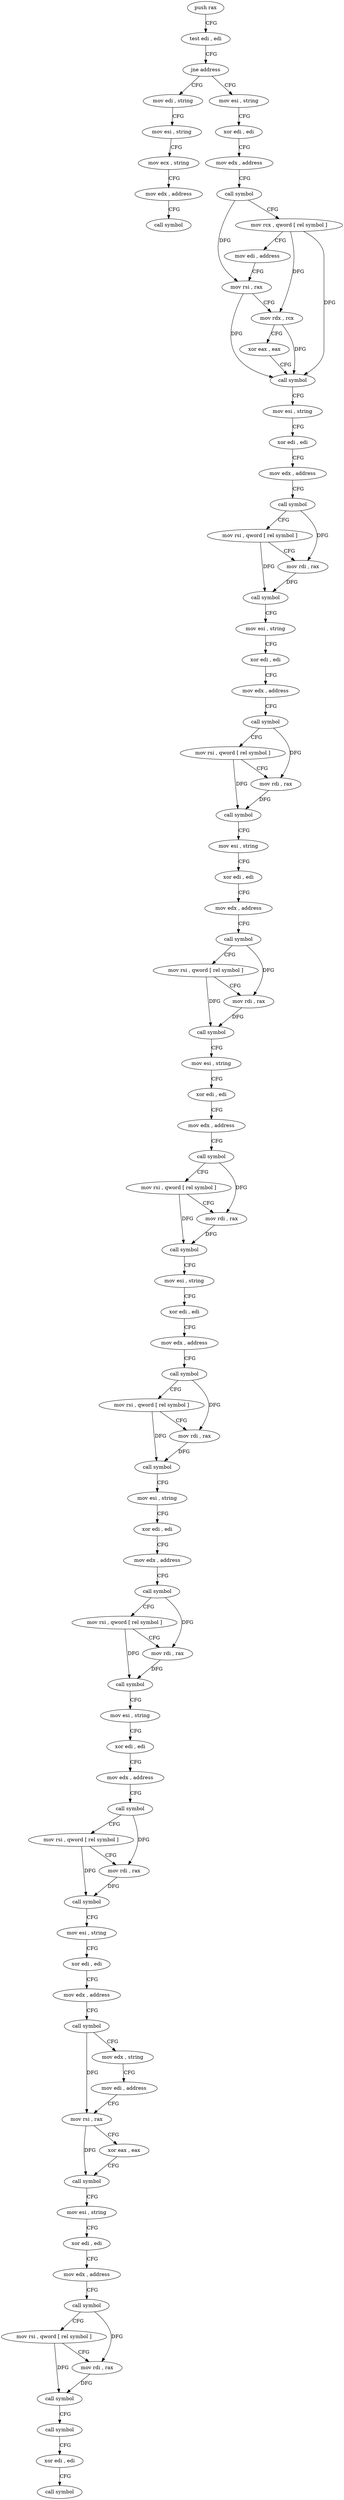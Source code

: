 digraph "func" {
"4199232" [label = "push rax" ]
"4199233" [label = "test edi , edi" ]
"4199235" [label = "jne address" ]
"4199588" [label = "mov edi , string" ]
"4199241" [label = "mov esi , string" ]
"4199593" [label = "mov esi , string" ]
"4199598" [label = "mov ecx , string" ]
"4199603" [label = "mov edx , address" ]
"4199608" [label = "call symbol" ]
"4199246" [label = "xor edi , edi" ]
"4199248" [label = "mov edx , address" ]
"4199253" [label = "call symbol" ]
"4199258" [label = "mov rcx , qword [ rel symbol ]" ]
"4199265" [label = "mov edi , address" ]
"4199270" [label = "mov rsi , rax" ]
"4199273" [label = "mov rdx , rcx" ]
"4199276" [label = "xor eax , eax" ]
"4199278" [label = "call symbol" ]
"4199283" [label = "mov esi , string" ]
"4199288" [label = "xor edi , edi" ]
"4199290" [label = "mov edx , address" ]
"4199295" [label = "call symbol" ]
"4199300" [label = "mov rsi , qword [ rel symbol ]" ]
"4199307" [label = "mov rdi , rax" ]
"4199310" [label = "call symbol" ]
"4199315" [label = "mov esi , string" ]
"4199320" [label = "xor edi , edi" ]
"4199322" [label = "mov edx , address" ]
"4199327" [label = "call symbol" ]
"4199332" [label = "mov rsi , qword [ rel symbol ]" ]
"4199339" [label = "mov rdi , rax" ]
"4199342" [label = "call symbol" ]
"4199347" [label = "mov esi , string" ]
"4199352" [label = "xor edi , edi" ]
"4199354" [label = "mov edx , address" ]
"4199359" [label = "call symbol" ]
"4199364" [label = "mov rsi , qword [ rel symbol ]" ]
"4199371" [label = "mov rdi , rax" ]
"4199374" [label = "call symbol" ]
"4199379" [label = "mov esi , string" ]
"4199384" [label = "xor edi , edi" ]
"4199386" [label = "mov edx , address" ]
"4199391" [label = "call symbol" ]
"4199396" [label = "mov rsi , qword [ rel symbol ]" ]
"4199403" [label = "mov rdi , rax" ]
"4199406" [label = "call symbol" ]
"4199411" [label = "mov esi , string" ]
"4199416" [label = "xor edi , edi" ]
"4199418" [label = "mov edx , address" ]
"4199423" [label = "call symbol" ]
"4199428" [label = "mov rsi , qword [ rel symbol ]" ]
"4199435" [label = "mov rdi , rax" ]
"4199438" [label = "call symbol" ]
"4199443" [label = "mov esi , string" ]
"4199448" [label = "xor edi , edi" ]
"4199450" [label = "mov edx , address" ]
"4199455" [label = "call symbol" ]
"4199460" [label = "mov rsi , qword [ rel symbol ]" ]
"4199467" [label = "mov rdi , rax" ]
"4199470" [label = "call symbol" ]
"4199475" [label = "mov esi , string" ]
"4199480" [label = "xor edi , edi" ]
"4199482" [label = "mov edx , address" ]
"4199487" [label = "call symbol" ]
"4199492" [label = "mov rsi , qword [ rel symbol ]" ]
"4199499" [label = "mov rdi , rax" ]
"4199502" [label = "call symbol" ]
"4199507" [label = "mov esi , string" ]
"4199512" [label = "xor edi , edi" ]
"4199514" [label = "mov edx , address" ]
"4199519" [label = "call symbol" ]
"4199524" [label = "mov edx , string" ]
"4199529" [label = "mov edi , address" ]
"4199534" [label = "mov rsi , rax" ]
"4199537" [label = "xor eax , eax" ]
"4199539" [label = "call symbol" ]
"4199544" [label = "mov esi , string" ]
"4199549" [label = "xor edi , edi" ]
"4199551" [label = "mov edx , address" ]
"4199556" [label = "call symbol" ]
"4199561" [label = "mov rsi , qword [ rel symbol ]" ]
"4199568" [label = "mov rdi , rax" ]
"4199571" [label = "call symbol" ]
"4199576" [label = "call symbol" ]
"4199581" [label = "xor edi , edi" ]
"4199583" [label = "call symbol" ]
"4199232" -> "4199233" [ label = "CFG" ]
"4199233" -> "4199235" [ label = "CFG" ]
"4199235" -> "4199588" [ label = "CFG" ]
"4199235" -> "4199241" [ label = "CFG" ]
"4199588" -> "4199593" [ label = "CFG" ]
"4199241" -> "4199246" [ label = "CFG" ]
"4199593" -> "4199598" [ label = "CFG" ]
"4199598" -> "4199603" [ label = "CFG" ]
"4199603" -> "4199608" [ label = "CFG" ]
"4199246" -> "4199248" [ label = "CFG" ]
"4199248" -> "4199253" [ label = "CFG" ]
"4199253" -> "4199258" [ label = "CFG" ]
"4199253" -> "4199270" [ label = "DFG" ]
"4199258" -> "4199265" [ label = "CFG" ]
"4199258" -> "4199273" [ label = "DFG" ]
"4199258" -> "4199278" [ label = "DFG" ]
"4199265" -> "4199270" [ label = "CFG" ]
"4199270" -> "4199273" [ label = "CFG" ]
"4199270" -> "4199278" [ label = "DFG" ]
"4199273" -> "4199276" [ label = "CFG" ]
"4199273" -> "4199278" [ label = "DFG" ]
"4199276" -> "4199278" [ label = "CFG" ]
"4199278" -> "4199283" [ label = "CFG" ]
"4199283" -> "4199288" [ label = "CFG" ]
"4199288" -> "4199290" [ label = "CFG" ]
"4199290" -> "4199295" [ label = "CFG" ]
"4199295" -> "4199300" [ label = "CFG" ]
"4199295" -> "4199307" [ label = "DFG" ]
"4199300" -> "4199307" [ label = "CFG" ]
"4199300" -> "4199310" [ label = "DFG" ]
"4199307" -> "4199310" [ label = "DFG" ]
"4199310" -> "4199315" [ label = "CFG" ]
"4199315" -> "4199320" [ label = "CFG" ]
"4199320" -> "4199322" [ label = "CFG" ]
"4199322" -> "4199327" [ label = "CFG" ]
"4199327" -> "4199332" [ label = "CFG" ]
"4199327" -> "4199339" [ label = "DFG" ]
"4199332" -> "4199339" [ label = "CFG" ]
"4199332" -> "4199342" [ label = "DFG" ]
"4199339" -> "4199342" [ label = "DFG" ]
"4199342" -> "4199347" [ label = "CFG" ]
"4199347" -> "4199352" [ label = "CFG" ]
"4199352" -> "4199354" [ label = "CFG" ]
"4199354" -> "4199359" [ label = "CFG" ]
"4199359" -> "4199364" [ label = "CFG" ]
"4199359" -> "4199371" [ label = "DFG" ]
"4199364" -> "4199371" [ label = "CFG" ]
"4199364" -> "4199374" [ label = "DFG" ]
"4199371" -> "4199374" [ label = "DFG" ]
"4199374" -> "4199379" [ label = "CFG" ]
"4199379" -> "4199384" [ label = "CFG" ]
"4199384" -> "4199386" [ label = "CFG" ]
"4199386" -> "4199391" [ label = "CFG" ]
"4199391" -> "4199396" [ label = "CFG" ]
"4199391" -> "4199403" [ label = "DFG" ]
"4199396" -> "4199403" [ label = "CFG" ]
"4199396" -> "4199406" [ label = "DFG" ]
"4199403" -> "4199406" [ label = "DFG" ]
"4199406" -> "4199411" [ label = "CFG" ]
"4199411" -> "4199416" [ label = "CFG" ]
"4199416" -> "4199418" [ label = "CFG" ]
"4199418" -> "4199423" [ label = "CFG" ]
"4199423" -> "4199428" [ label = "CFG" ]
"4199423" -> "4199435" [ label = "DFG" ]
"4199428" -> "4199435" [ label = "CFG" ]
"4199428" -> "4199438" [ label = "DFG" ]
"4199435" -> "4199438" [ label = "DFG" ]
"4199438" -> "4199443" [ label = "CFG" ]
"4199443" -> "4199448" [ label = "CFG" ]
"4199448" -> "4199450" [ label = "CFG" ]
"4199450" -> "4199455" [ label = "CFG" ]
"4199455" -> "4199460" [ label = "CFG" ]
"4199455" -> "4199467" [ label = "DFG" ]
"4199460" -> "4199467" [ label = "CFG" ]
"4199460" -> "4199470" [ label = "DFG" ]
"4199467" -> "4199470" [ label = "DFG" ]
"4199470" -> "4199475" [ label = "CFG" ]
"4199475" -> "4199480" [ label = "CFG" ]
"4199480" -> "4199482" [ label = "CFG" ]
"4199482" -> "4199487" [ label = "CFG" ]
"4199487" -> "4199492" [ label = "CFG" ]
"4199487" -> "4199499" [ label = "DFG" ]
"4199492" -> "4199499" [ label = "CFG" ]
"4199492" -> "4199502" [ label = "DFG" ]
"4199499" -> "4199502" [ label = "DFG" ]
"4199502" -> "4199507" [ label = "CFG" ]
"4199507" -> "4199512" [ label = "CFG" ]
"4199512" -> "4199514" [ label = "CFG" ]
"4199514" -> "4199519" [ label = "CFG" ]
"4199519" -> "4199524" [ label = "CFG" ]
"4199519" -> "4199534" [ label = "DFG" ]
"4199524" -> "4199529" [ label = "CFG" ]
"4199529" -> "4199534" [ label = "CFG" ]
"4199534" -> "4199537" [ label = "CFG" ]
"4199534" -> "4199539" [ label = "DFG" ]
"4199537" -> "4199539" [ label = "CFG" ]
"4199539" -> "4199544" [ label = "CFG" ]
"4199544" -> "4199549" [ label = "CFG" ]
"4199549" -> "4199551" [ label = "CFG" ]
"4199551" -> "4199556" [ label = "CFG" ]
"4199556" -> "4199561" [ label = "CFG" ]
"4199556" -> "4199568" [ label = "DFG" ]
"4199561" -> "4199568" [ label = "CFG" ]
"4199561" -> "4199571" [ label = "DFG" ]
"4199568" -> "4199571" [ label = "DFG" ]
"4199571" -> "4199576" [ label = "CFG" ]
"4199576" -> "4199581" [ label = "CFG" ]
"4199581" -> "4199583" [ label = "CFG" ]
}
